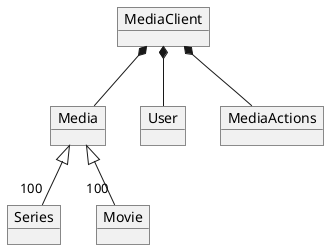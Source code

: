 @startuml

object MediaClient
object Media
object Series
object Movie
object User
object MediaActions



MediaClient*-- User
MediaClient *-- Media
MediaClient *-- MediaActions
Media <|--"100" Movie
Media <|--"100" Series





@enduml